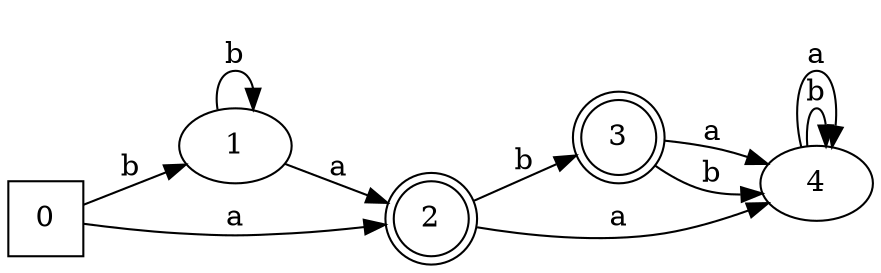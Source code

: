digraph G {
	rankdir=LR;
	0->1[ label=b ];
	0->2[ label=a ];
	1->1[ label=b ];
	1->2[ label=a ];
	2->3[ label=b ];
	2->4[ label=a ];
	3->4[ label=a ];
	3->4[ label=b ];
	4->4[ label=b ];
	4->4[ label=a ];
	0 [ shape=square ];
	1;
	2 [ shape=doublecircle ];
	3 [ shape=doublecircle ];
	4;

}

